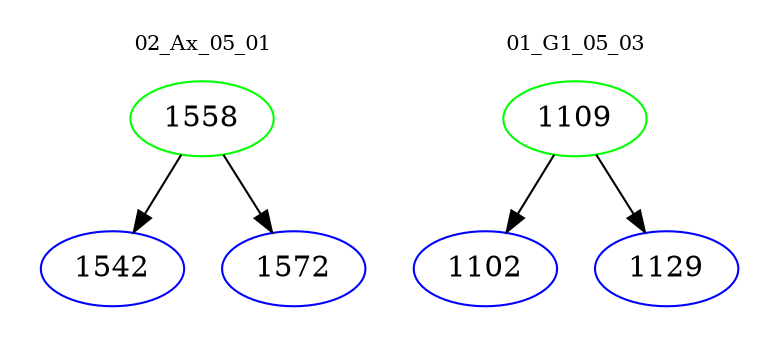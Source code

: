 digraph{
subgraph cluster_0 {
color = white
label = "02_Ax_05_01";
fontsize=10;
T0_1558 [label="1558", color="green"]
T0_1558 -> T0_1542 [color="black"]
T0_1542 [label="1542", color="blue"]
T0_1558 -> T0_1572 [color="black"]
T0_1572 [label="1572", color="blue"]
}
subgraph cluster_1 {
color = white
label = "01_G1_05_03";
fontsize=10;
T1_1109 [label="1109", color="green"]
T1_1109 -> T1_1102 [color="black"]
T1_1102 [label="1102", color="blue"]
T1_1109 -> T1_1129 [color="black"]
T1_1129 [label="1129", color="blue"]
}
}
